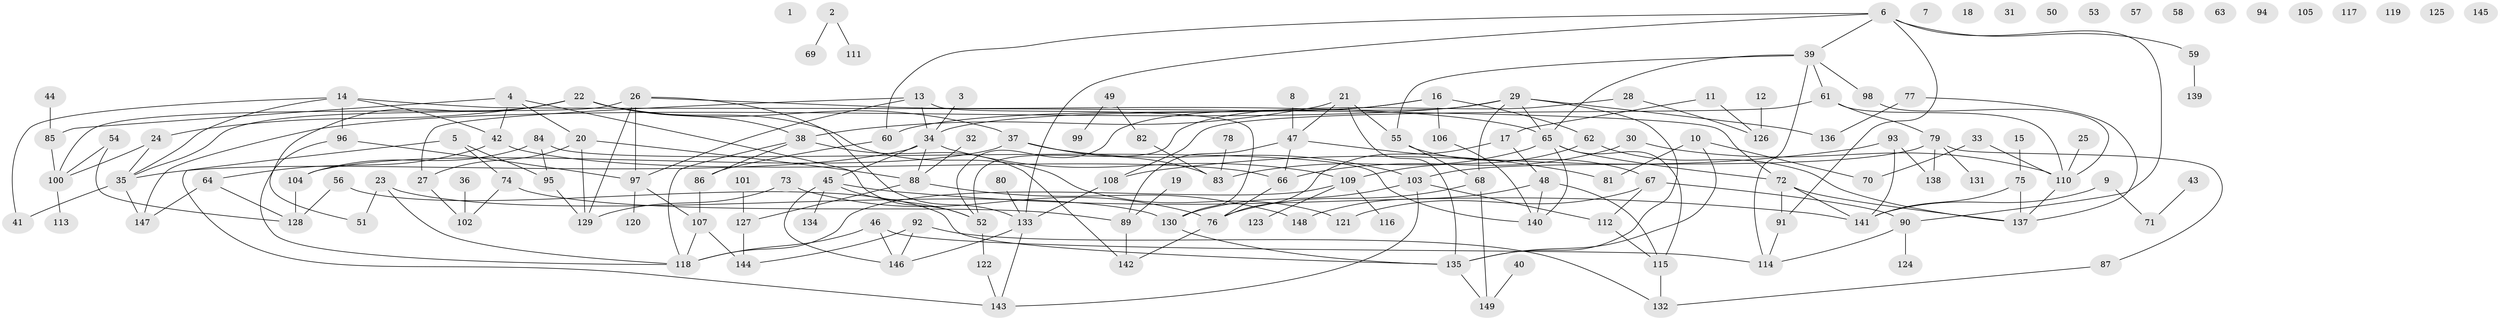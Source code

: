 // coarse degree distribution, {0: 0.14423076923076922, 2: 0.18269230769230768, 1: 0.18269230769230768, 6: 0.038461538461538464, 7: 0.028846153846153848, 4: 0.09615384615384616, 5: 0.20192307692307693, 3: 0.10576923076923077, 14: 0.009615384615384616, 8: 0.009615384615384616}
// Generated by graph-tools (version 1.1) at 2025/42/03/04/25 21:42:55]
// undirected, 149 vertices, 209 edges
graph export_dot {
graph [start="1"]
  node [color=gray90,style=filled];
  1;
  2;
  3;
  4;
  5;
  6;
  7;
  8;
  9;
  10;
  11;
  12;
  13;
  14;
  15;
  16;
  17;
  18;
  19;
  20;
  21;
  22;
  23;
  24;
  25;
  26;
  27;
  28;
  29;
  30;
  31;
  32;
  33;
  34;
  35;
  36;
  37;
  38;
  39;
  40;
  41;
  42;
  43;
  44;
  45;
  46;
  47;
  48;
  49;
  50;
  51;
  52;
  53;
  54;
  55;
  56;
  57;
  58;
  59;
  60;
  61;
  62;
  63;
  64;
  65;
  66;
  67;
  68;
  69;
  70;
  71;
  72;
  73;
  74;
  75;
  76;
  77;
  78;
  79;
  80;
  81;
  82;
  83;
  84;
  85;
  86;
  87;
  88;
  89;
  90;
  91;
  92;
  93;
  94;
  95;
  96;
  97;
  98;
  99;
  100;
  101;
  102;
  103;
  104;
  105;
  106;
  107;
  108;
  109;
  110;
  111;
  112;
  113;
  114;
  115;
  116;
  117;
  118;
  119;
  120;
  121;
  122;
  123;
  124;
  125;
  126;
  127;
  128;
  129;
  130;
  131;
  132;
  133;
  134;
  135;
  136;
  137;
  138;
  139;
  140;
  141;
  142;
  143;
  144;
  145;
  146;
  147;
  148;
  149;
  2 -- 69;
  2 -- 111;
  3 -- 34;
  4 -- 20;
  4 -- 42;
  4 -- 52;
  4 -- 85;
  5 -- 74;
  5 -- 95;
  5 -- 143;
  6 -- 39;
  6 -- 59;
  6 -- 60;
  6 -- 90;
  6 -- 91;
  6 -- 133;
  8 -- 47;
  9 -- 71;
  9 -- 141;
  10 -- 70;
  10 -- 81;
  10 -- 135;
  11 -- 17;
  11 -- 126;
  12 -- 126;
  13 -- 27;
  13 -- 34;
  13 -- 97;
  13 -- 130;
  14 -- 35;
  14 -- 41;
  14 -- 42;
  14 -- 72;
  14 -- 96;
  15 -- 75;
  16 -- 34;
  16 -- 60;
  16 -- 62;
  16 -- 106;
  17 -- 48;
  17 -- 76;
  19 -- 89;
  20 -- 27;
  20 -- 88;
  20 -- 129;
  21 -- 38;
  21 -- 47;
  21 -- 55;
  21 -- 135;
  22 -- 24;
  22 -- 35;
  22 -- 37;
  22 -- 38;
  22 -- 51;
  22 -- 121;
  23 -- 51;
  23 -- 118;
  23 -- 130;
  24 -- 35;
  24 -- 100;
  25 -- 110;
  26 -- 65;
  26 -- 97;
  26 -- 100;
  26 -- 129;
  26 -- 133;
  27 -- 102;
  28 -- 52;
  28 -- 126;
  29 -- 52;
  29 -- 65;
  29 -- 68;
  29 -- 135;
  29 -- 136;
  29 -- 147;
  30 -- 66;
  30 -- 110;
  32 -- 88;
  33 -- 70;
  33 -- 110;
  34 -- 35;
  34 -- 45;
  34 -- 88;
  34 -- 109;
  35 -- 41;
  35 -- 147;
  36 -- 102;
  37 -- 83;
  37 -- 103;
  37 -- 104;
  38 -- 86;
  38 -- 118;
  38 -- 142;
  39 -- 55;
  39 -- 61;
  39 -- 65;
  39 -- 98;
  39 -- 114;
  40 -- 149;
  42 -- 64;
  42 -- 66;
  43 -- 71;
  44 -- 85;
  45 -- 52;
  45 -- 134;
  45 -- 141;
  45 -- 146;
  46 -- 114;
  46 -- 118;
  46 -- 146;
  47 -- 66;
  47 -- 81;
  47 -- 89;
  48 -- 115;
  48 -- 140;
  48 -- 148;
  49 -- 82;
  49 -- 99;
  52 -- 122;
  54 -- 100;
  54 -- 128;
  55 -- 67;
  55 -- 68;
  56 -- 128;
  56 -- 135;
  59 -- 139;
  60 -- 86;
  61 -- 79;
  61 -- 108;
  61 -- 110;
  62 -- 109;
  62 -- 137;
  64 -- 128;
  64 -- 147;
  65 -- 72;
  65 -- 83;
  65 -- 115;
  65 -- 140;
  66 -- 76;
  67 -- 90;
  67 -- 112;
  67 -- 121;
  68 -- 76;
  68 -- 149;
  72 -- 91;
  72 -- 137;
  72 -- 141;
  73 -- 76;
  73 -- 129;
  74 -- 89;
  74 -- 102;
  75 -- 137;
  75 -- 141;
  76 -- 142;
  77 -- 136;
  77 -- 137;
  78 -- 83;
  79 -- 87;
  79 -- 103;
  79 -- 131;
  79 -- 138;
  80 -- 133;
  82 -- 83;
  84 -- 95;
  84 -- 104;
  84 -- 140;
  85 -- 100;
  86 -- 107;
  87 -- 132;
  88 -- 127;
  88 -- 148;
  89 -- 142;
  90 -- 114;
  90 -- 124;
  91 -- 114;
  92 -- 132;
  92 -- 144;
  92 -- 146;
  93 -- 108;
  93 -- 138;
  93 -- 141;
  95 -- 129;
  96 -- 97;
  96 -- 118;
  97 -- 107;
  97 -- 120;
  98 -- 110;
  100 -- 113;
  101 -- 127;
  103 -- 112;
  103 -- 130;
  103 -- 143;
  104 -- 128;
  106 -- 140;
  107 -- 118;
  107 -- 144;
  108 -- 133;
  109 -- 116;
  109 -- 118;
  109 -- 123;
  110 -- 137;
  112 -- 115;
  115 -- 132;
  122 -- 143;
  127 -- 144;
  130 -- 135;
  133 -- 143;
  133 -- 146;
  135 -- 149;
}
